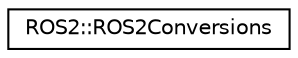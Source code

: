 digraph "Graphical Class Hierarchy"
{
 // LATEX_PDF_SIZE
  edge [fontname="Helvetica",fontsize="10",labelfontname="Helvetica",labelfontsize="10"];
  node [fontname="Helvetica",fontsize="10",shape=record];
  rankdir="LR";
  Node0 [label="ROS2::ROS2Conversions",height=0.2,width=0.4,color="black", fillcolor="white", style="filled",URL="$class_r_o_s2_1_1_r_o_s2_conversions.html",tooltip="Utility class for conversions between ROS2 types and O3DE (AZ::) types."];
}
